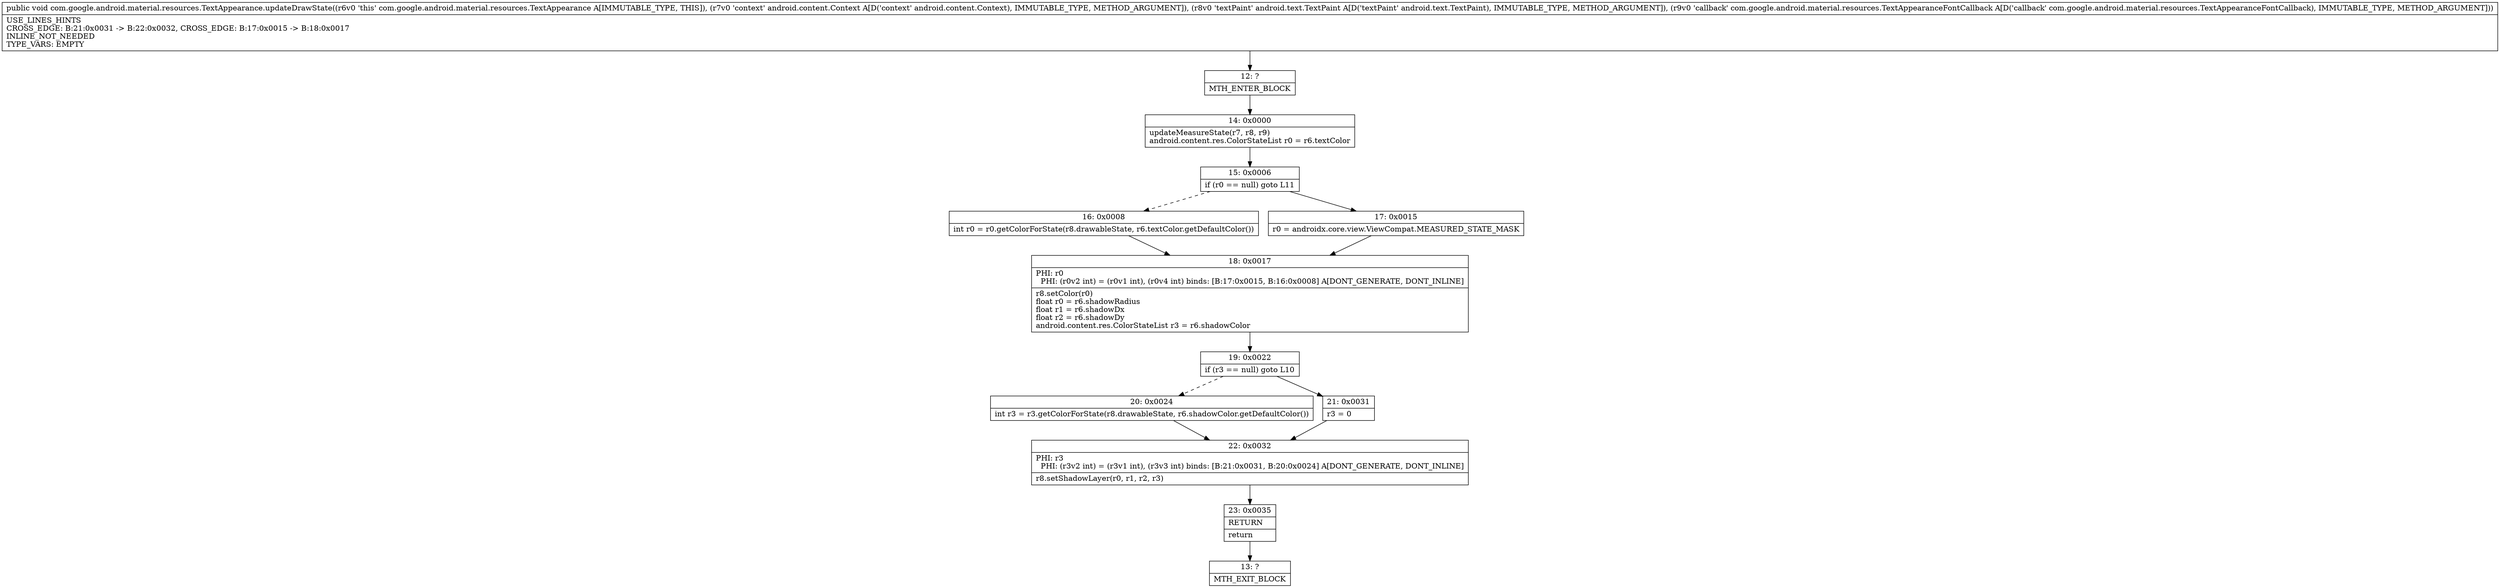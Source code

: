 digraph "CFG forcom.google.android.material.resources.TextAppearance.updateDrawState(Landroid\/content\/Context;Landroid\/text\/TextPaint;Lcom\/google\/android\/material\/resources\/TextAppearanceFontCallback;)V" {
Node_12 [shape=record,label="{12\:\ ?|MTH_ENTER_BLOCK\l}"];
Node_14 [shape=record,label="{14\:\ 0x0000|updateMeasureState(r7, r8, r9)\landroid.content.res.ColorStateList r0 = r6.textColor\l}"];
Node_15 [shape=record,label="{15\:\ 0x0006|if (r0 == null) goto L11\l}"];
Node_16 [shape=record,label="{16\:\ 0x0008|int r0 = r0.getColorForState(r8.drawableState, r6.textColor.getDefaultColor())\l}"];
Node_18 [shape=record,label="{18\:\ 0x0017|PHI: r0 \l  PHI: (r0v2 int) = (r0v1 int), (r0v4 int) binds: [B:17:0x0015, B:16:0x0008] A[DONT_GENERATE, DONT_INLINE]\l|r8.setColor(r0)\lfloat r0 = r6.shadowRadius\lfloat r1 = r6.shadowDx\lfloat r2 = r6.shadowDy\landroid.content.res.ColorStateList r3 = r6.shadowColor\l}"];
Node_19 [shape=record,label="{19\:\ 0x0022|if (r3 == null) goto L10\l}"];
Node_20 [shape=record,label="{20\:\ 0x0024|int r3 = r3.getColorForState(r8.drawableState, r6.shadowColor.getDefaultColor())\l}"];
Node_22 [shape=record,label="{22\:\ 0x0032|PHI: r3 \l  PHI: (r3v2 int) = (r3v1 int), (r3v3 int) binds: [B:21:0x0031, B:20:0x0024] A[DONT_GENERATE, DONT_INLINE]\l|r8.setShadowLayer(r0, r1, r2, r3)\l}"];
Node_23 [shape=record,label="{23\:\ 0x0035|RETURN\l|return\l}"];
Node_13 [shape=record,label="{13\:\ ?|MTH_EXIT_BLOCK\l}"];
Node_21 [shape=record,label="{21\:\ 0x0031|r3 = 0\l}"];
Node_17 [shape=record,label="{17\:\ 0x0015|r0 = androidx.core.view.ViewCompat.MEASURED_STATE_MASK\l}"];
MethodNode[shape=record,label="{public void com.google.android.material.resources.TextAppearance.updateDrawState((r6v0 'this' com.google.android.material.resources.TextAppearance A[IMMUTABLE_TYPE, THIS]), (r7v0 'context' android.content.Context A[D('context' android.content.Context), IMMUTABLE_TYPE, METHOD_ARGUMENT]), (r8v0 'textPaint' android.text.TextPaint A[D('textPaint' android.text.TextPaint), IMMUTABLE_TYPE, METHOD_ARGUMENT]), (r9v0 'callback' com.google.android.material.resources.TextAppearanceFontCallback A[D('callback' com.google.android.material.resources.TextAppearanceFontCallback), IMMUTABLE_TYPE, METHOD_ARGUMENT]))  | USE_LINES_HINTS\lCROSS_EDGE: B:21:0x0031 \-\> B:22:0x0032, CROSS_EDGE: B:17:0x0015 \-\> B:18:0x0017\lINLINE_NOT_NEEDED\lTYPE_VARS: EMPTY\l}"];
MethodNode -> Node_12;Node_12 -> Node_14;
Node_14 -> Node_15;
Node_15 -> Node_16[style=dashed];
Node_15 -> Node_17;
Node_16 -> Node_18;
Node_18 -> Node_19;
Node_19 -> Node_20[style=dashed];
Node_19 -> Node_21;
Node_20 -> Node_22;
Node_22 -> Node_23;
Node_23 -> Node_13;
Node_21 -> Node_22;
Node_17 -> Node_18;
}

